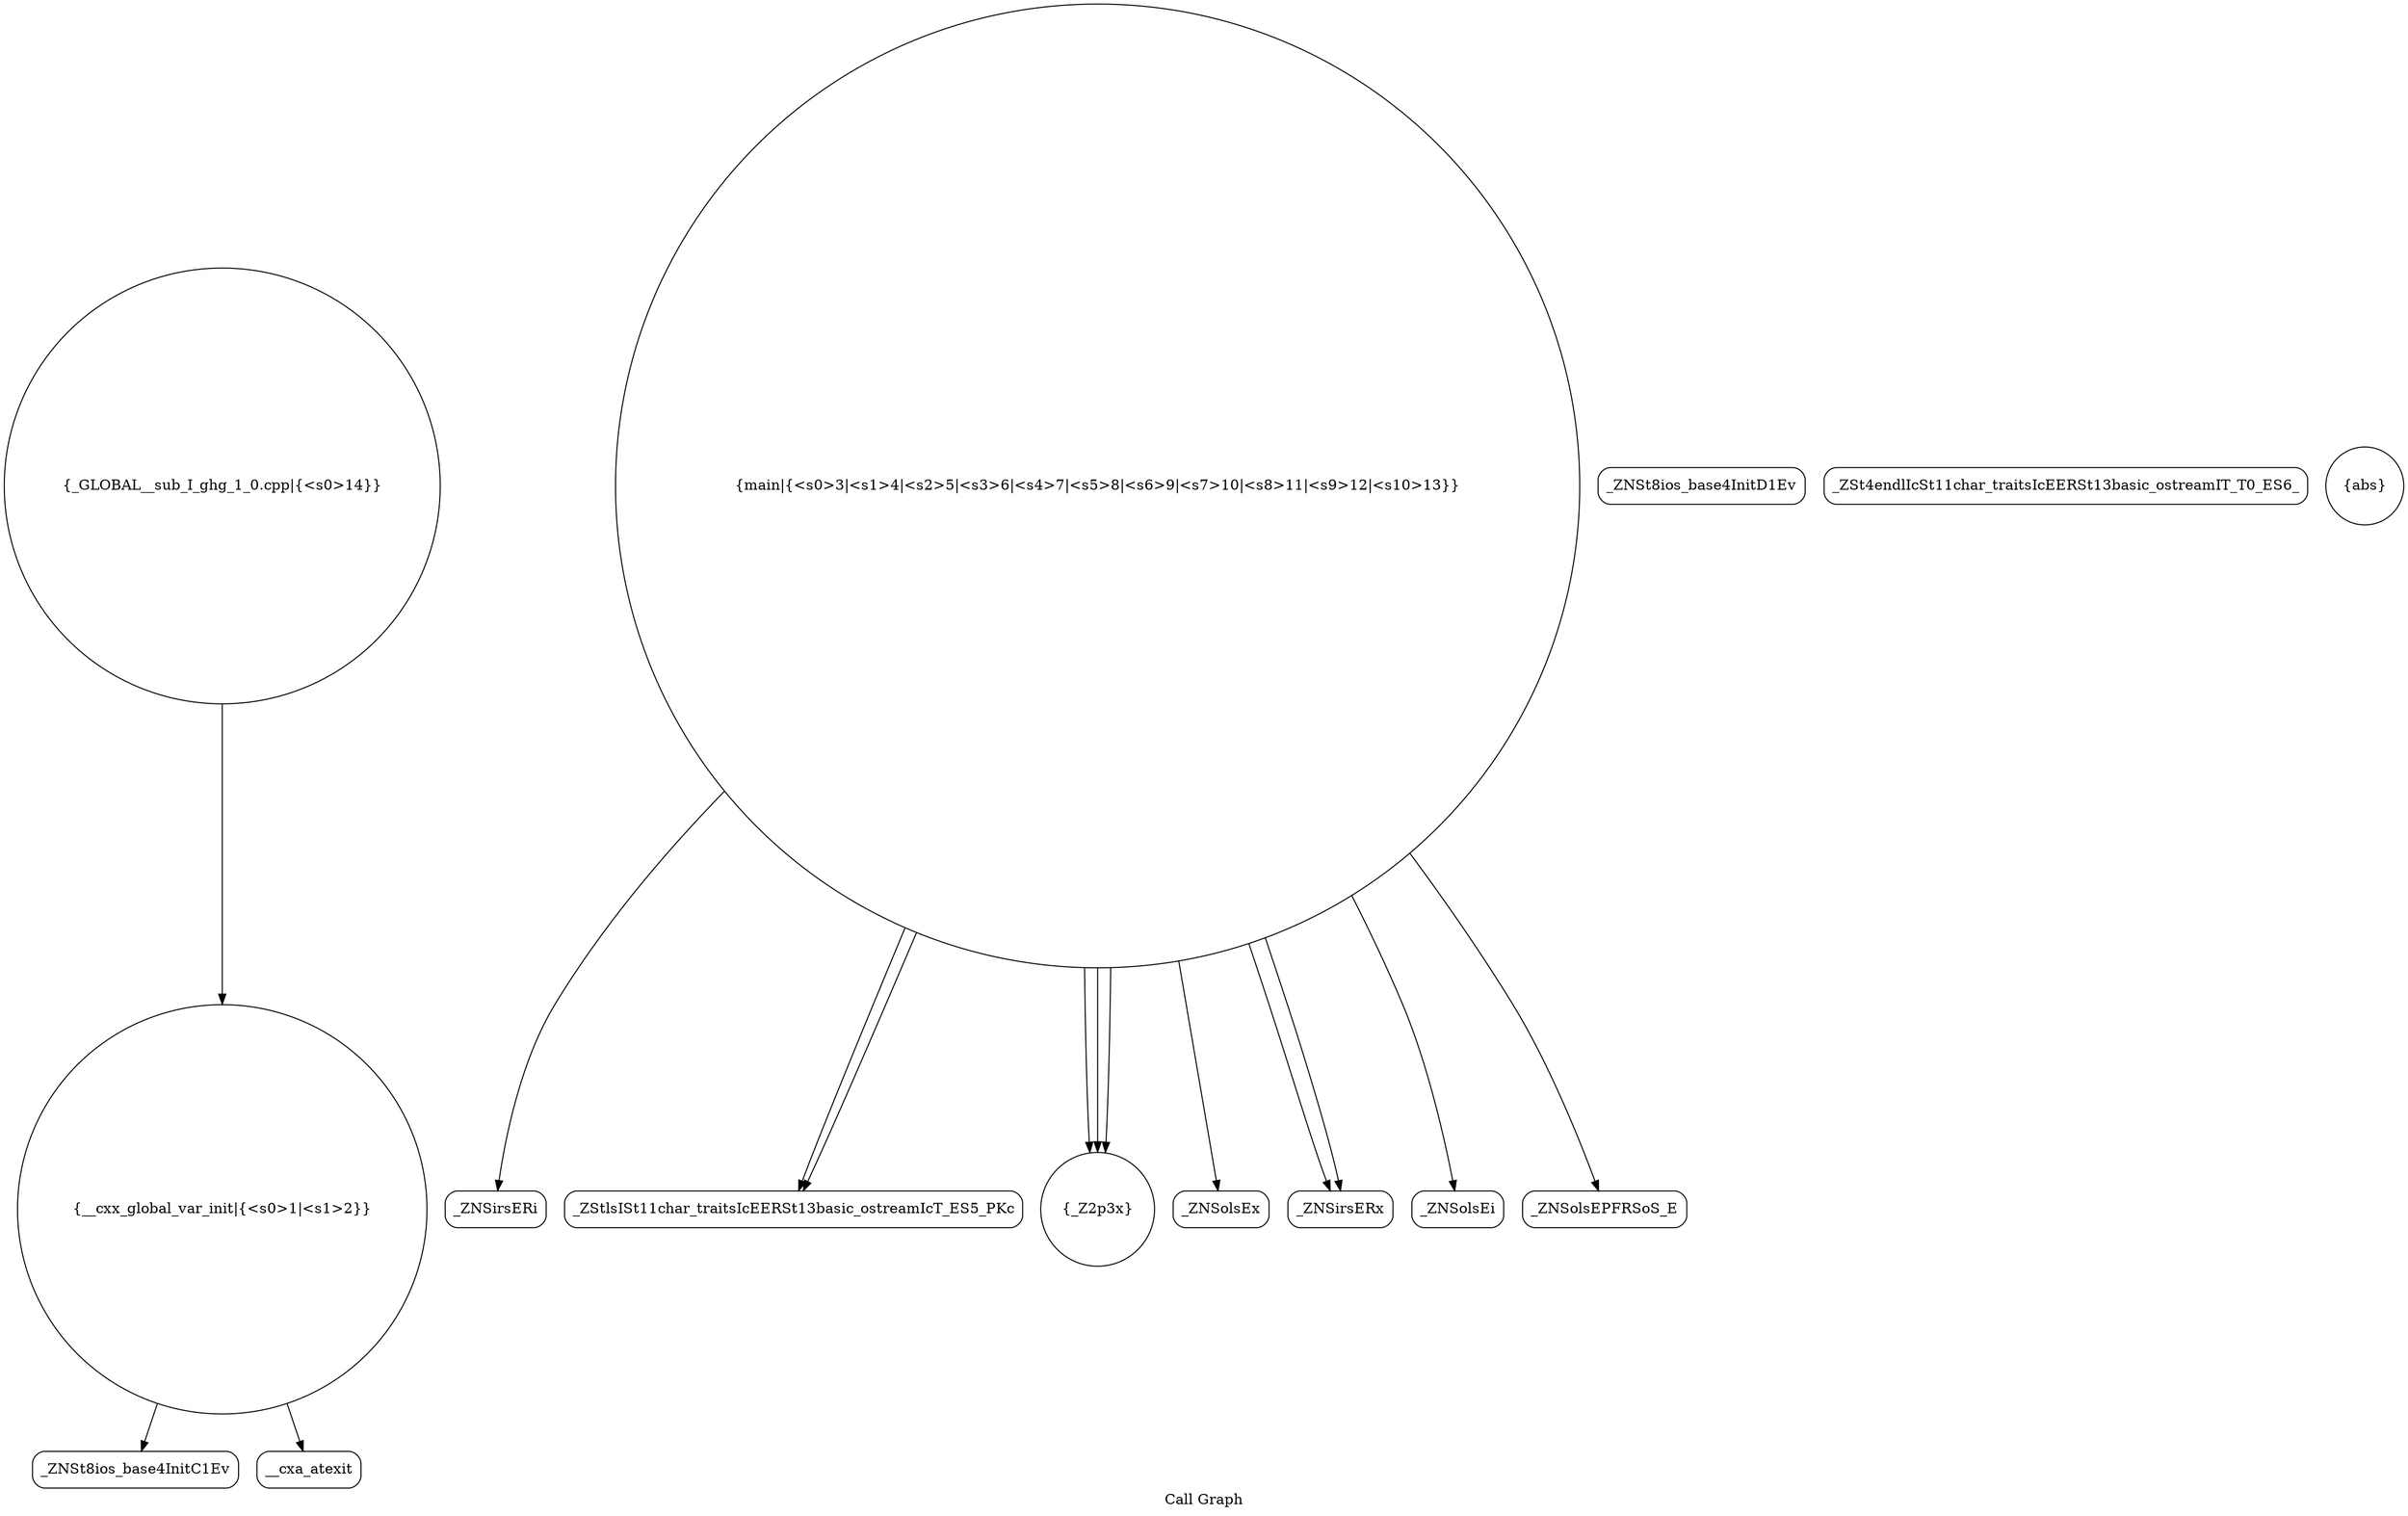 digraph "Call Graph" {
	label="Call Graph";

	Node0x55c8fc0b0690 [shape=record,shape=circle,label="{__cxx_global_var_init|{<s0>1|<s1>2}}"];
	Node0x55c8fc0b0690:s0 -> Node0x55c8fc0b0b20[color=black];
	Node0x55c8fc0b0690:s1 -> Node0x55c8fc0b0c20[color=black];
	Node0x55c8fc0b0e20 [shape=record,shape=Mrecord,label="{_ZNSirsERi}"];
	Node0x55c8fc0b11a0 [shape=record,shape=circle,label="{_GLOBAL__sub_I_ghg_1_0.cpp|{<s0>14}}"];
	Node0x55c8fc0b11a0:s0 -> Node0x55c8fc0b0690[color=black];
	Node0x55c8fc0b0ba0 [shape=record,shape=Mrecord,label="{_ZNSt8ios_base4InitD1Ev}"];
	Node0x55c8fc0b0f20 [shape=record,shape=Mrecord,label="{_ZStlsISt11char_traitsIcEERSt13basic_ostreamIcT_ES5_PKc}"];
	Node0x55c8fc0b0ca0 [shape=record,shape=circle,label="{_Z2p3x}"];
	Node0x55c8fc0b1020 [shape=record,shape=Mrecord,label="{_ZNSolsEx}"];
	Node0x55c8fc0b0da0 [shape=record,shape=circle,label="{main|{<s0>3|<s1>4|<s2>5|<s3>6|<s4>7|<s5>8|<s6>9|<s7>10|<s8>11|<s9>12|<s10>13}}"];
	Node0x55c8fc0b0da0:s0 -> Node0x55c8fc0b0e20[color=black];
	Node0x55c8fc0b0da0:s1 -> Node0x55c8fc0b0ea0[color=black];
	Node0x55c8fc0b0da0:s2 -> Node0x55c8fc0b0ea0[color=black];
	Node0x55c8fc0b0da0:s3 -> Node0x55c8fc0b0ca0[color=black];
	Node0x55c8fc0b0da0:s4 -> Node0x55c8fc0b0ca0[color=black];
	Node0x55c8fc0b0da0:s5 -> Node0x55c8fc0b0ca0[color=black];
	Node0x55c8fc0b0da0:s6 -> Node0x55c8fc0b0f20[color=black];
	Node0x55c8fc0b0da0:s7 -> Node0x55c8fc0b0fa0[color=black];
	Node0x55c8fc0b0da0:s8 -> Node0x55c8fc0b0f20[color=black];
	Node0x55c8fc0b0da0:s9 -> Node0x55c8fc0b1020[color=black];
	Node0x55c8fc0b0da0:s10 -> Node0x55c8fc0b10a0[color=black];
	Node0x55c8fc0b1120 [shape=record,shape=Mrecord,label="{_ZSt4endlIcSt11char_traitsIcEERSt13basic_ostreamIT_T0_ES6_}"];
	Node0x55c8fc0b0b20 [shape=record,shape=Mrecord,label="{_ZNSt8ios_base4InitC1Ev}"];
	Node0x55c8fc0b0ea0 [shape=record,shape=Mrecord,label="{_ZNSirsERx}"];
	Node0x55c8fc0b0c20 [shape=record,shape=Mrecord,label="{__cxa_atexit}"];
	Node0x55c8fc0b0fa0 [shape=record,shape=Mrecord,label="{_ZNSolsEi}"];
	Node0x55c8fc0b0d20 [shape=record,shape=circle,label="{abs}"];
	Node0x55c8fc0b10a0 [shape=record,shape=Mrecord,label="{_ZNSolsEPFRSoS_E}"];
}
